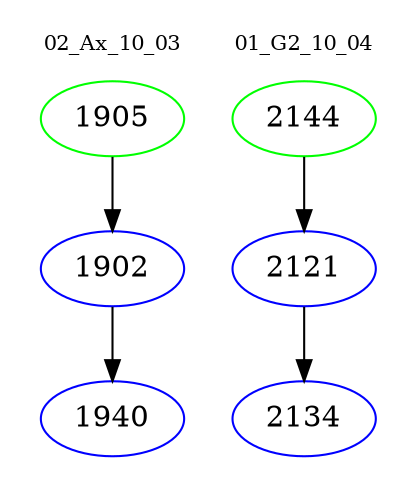 digraph{
subgraph cluster_0 {
color = white
label = "02_Ax_10_03";
fontsize=10;
T0_1905 [label="1905", color="green"]
T0_1905 -> T0_1902 [color="black"]
T0_1902 [label="1902", color="blue"]
T0_1902 -> T0_1940 [color="black"]
T0_1940 [label="1940", color="blue"]
}
subgraph cluster_1 {
color = white
label = "01_G2_10_04";
fontsize=10;
T1_2144 [label="2144", color="green"]
T1_2144 -> T1_2121 [color="black"]
T1_2121 [label="2121", color="blue"]
T1_2121 -> T1_2134 [color="black"]
T1_2134 [label="2134", color="blue"]
}
}
